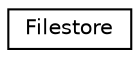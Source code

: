 digraph "Graphical Class Hierarchy"
{
  edge [fontname="Helvetica",fontsize="10",labelfontname="Helvetica",labelfontsize="10"];
  node [fontname="Helvetica",fontsize="10",shape=record];
  rankdir="LR";
  Node0 [label="Filestore",height=0.2,width=0.4,color="black", fillcolor="white", style="filled",URL="$struct_filestore.html"];
}
